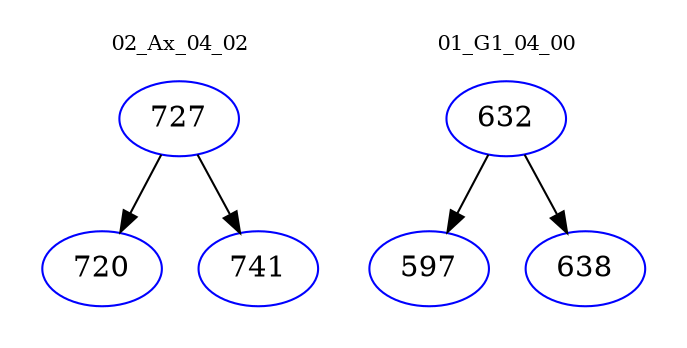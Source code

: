 digraph{
subgraph cluster_0 {
color = white
label = "02_Ax_04_02";
fontsize=10;
T0_727 [label="727", color="blue"]
T0_727 -> T0_720 [color="black"]
T0_720 [label="720", color="blue"]
T0_727 -> T0_741 [color="black"]
T0_741 [label="741", color="blue"]
}
subgraph cluster_1 {
color = white
label = "01_G1_04_00";
fontsize=10;
T1_632 [label="632", color="blue"]
T1_632 -> T1_597 [color="black"]
T1_597 [label="597", color="blue"]
T1_632 -> T1_638 [color="black"]
T1_638 [label="638", color="blue"]
}
}
